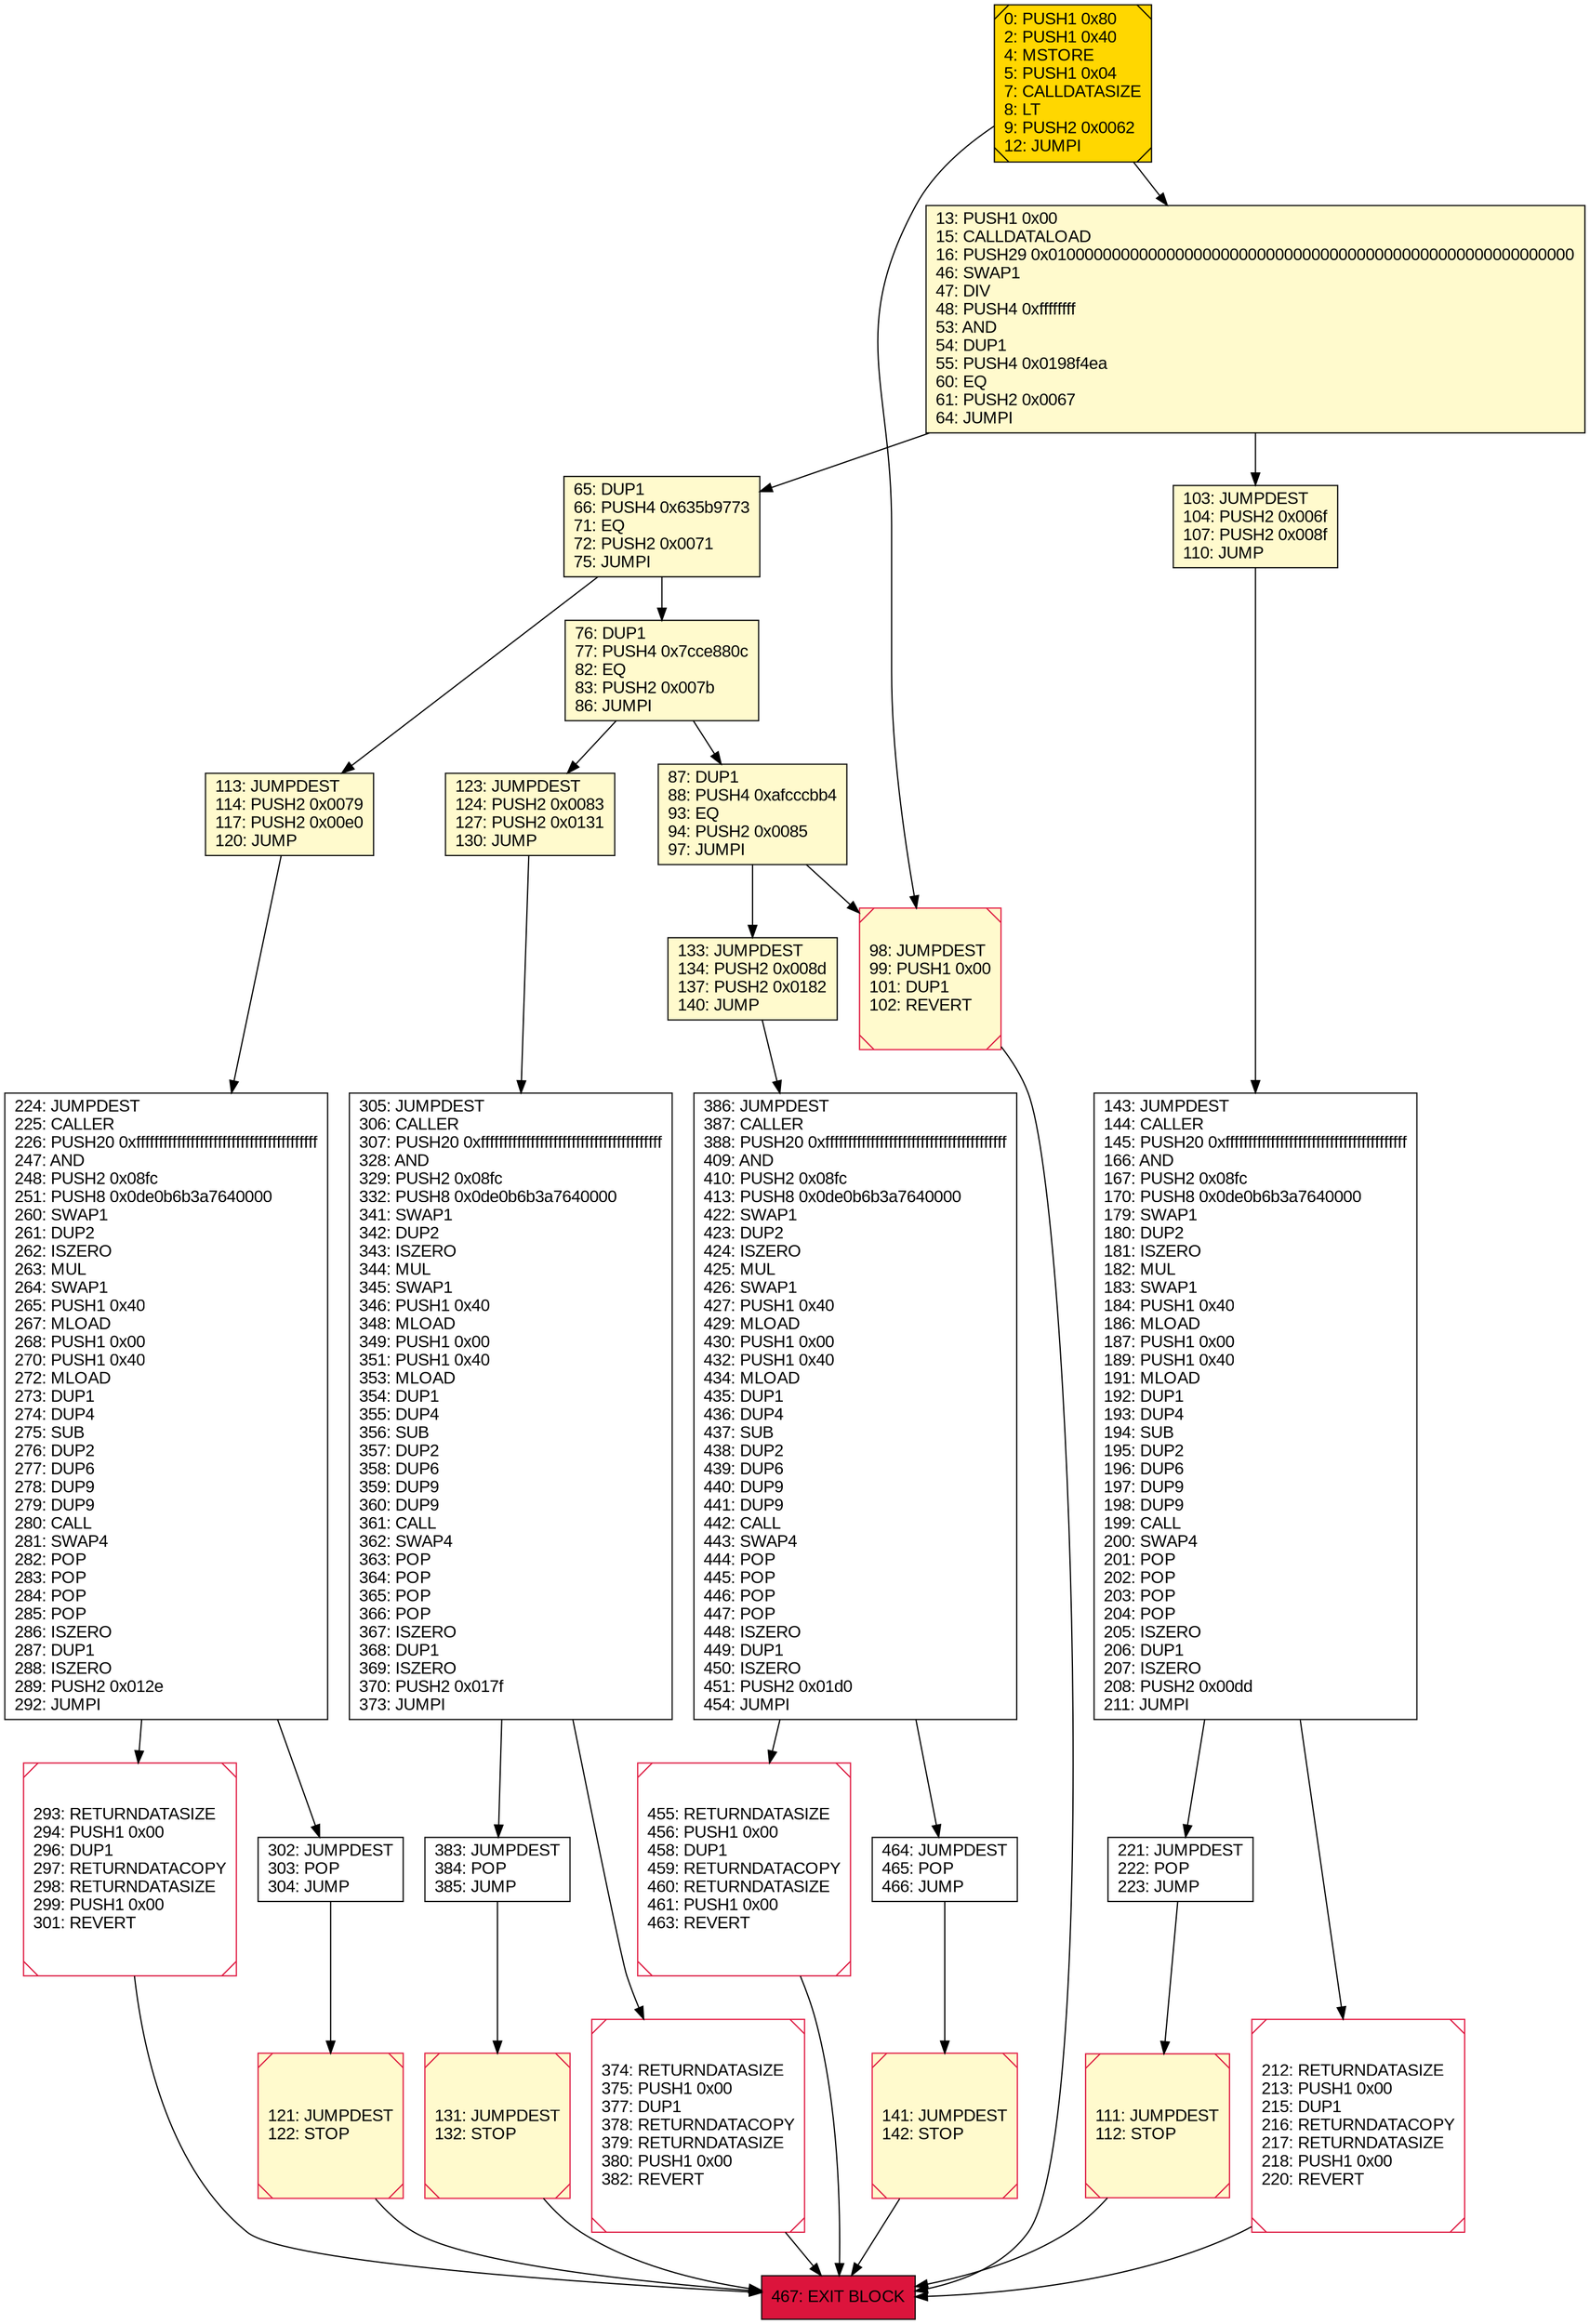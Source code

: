 digraph G {
bgcolor=transparent rankdir=UD;
node [shape=box style=filled color=black fillcolor=white fontname=arial fontcolor=black];
302 [label="302: JUMPDEST\l303: POP\l304: JUMP\l" ];
13 [label="13: PUSH1 0x00\l15: CALLDATALOAD\l16: PUSH29 0x0100000000000000000000000000000000000000000000000000000000\l46: SWAP1\l47: DIV\l48: PUSH4 0xffffffff\l53: AND\l54: DUP1\l55: PUSH4 0x0198f4ea\l60: EQ\l61: PUSH2 0x0067\l64: JUMPI\l" fillcolor=lemonchiffon ];
76 [label="76: DUP1\l77: PUSH4 0x7cce880c\l82: EQ\l83: PUSH2 0x007b\l86: JUMPI\l" fillcolor=lemonchiffon ];
113 [label="113: JUMPDEST\l114: PUSH2 0x0079\l117: PUSH2 0x00e0\l120: JUMP\l" fillcolor=lemonchiffon ];
212 [label="212: RETURNDATASIZE\l213: PUSH1 0x00\l215: DUP1\l216: RETURNDATACOPY\l217: RETURNDATASIZE\l218: PUSH1 0x00\l220: REVERT\l" shape=Msquare color=crimson ];
65 [label="65: DUP1\l66: PUSH4 0x635b9773\l71: EQ\l72: PUSH2 0x0071\l75: JUMPI\l" fillcolor=lemonchiffon ];
467 [label="467: EXIT BLOCK\l" fillcolor=crimson ];
131 [label="131: JUMPDEST\l132: STOP\l" fillcolor=lemonchiffon shape=Msquare color=crimson ];
383 [label="383: JUMPDEST\l384: POP\l385: JUMP\l" ];
141 [label="141: JUMPDEST\l142: STOP\l" fillcolor=lemonchiffon shape=Msquare color=crimson ];
103 [label="103: JUMPDEST\l104: PUSH2 0x006f\l107: PUSH2 0x008f\l110: JUMP\l" fillcolor=lemonchiffon ];
455 [label="455: RETURNDATASIZE\l456: PUSH1 0x00\l458: DUP1\l459: RETURNDATACOPY\l460: RETURNDATASIZE\l461: PUSH1 0x00\l463: REVERT\l" shape=Msquare color=crimson ];
133 [label="133: JUMPDEST\l134: PUSH2 0x008d\l137: PUSH2 0x0182\l140: JUMP\l" fillcolor=lemonchiffon ];
143 [label="143: JUMPDEST\l144: CALLER\l145: PUSH20 0xffffffffffffffffffffffffffffffffffffffff\l166: AND\l167: PUSH2 0x08fc\l170: PUSH8 0x0de0b6b3a7640000\l179: SWAP1\l180: DUP2\l181: ISZERO\l182: MUL\l183: SWAP1\l184: PUSH1 0x40\l186: MLOAD\l187: PUSH1 0x00\l189: PUSH1 0x40\l191: MLOAD\l192: DUP1\l193: DUP4\l194: SUB\l195: DUP2\l196: DUP6\l197: DUP9\l198: DUP9\l199: CALL\l200: SWAP4\l201: POP\l202: POP\l203: POP\l204: POP\l205: ISZERO\l206: DUP1\l207: ISZERO\l208: PUSH2 0x00dd\l211: JUMPI\l" ];
0 [label="0: PUSH1 0x80\l2: PUSH1 0x40\l4: MSTORE\l5: PUSH1 0x04\l7: CALLDATASIZE\l8: LT\l9: PUSH2 0x0062\l12: JUMPI\l" fillcolor=lemonchiffon shape=Msquare fillcolor=gold ];
98 [label="98: JUMPDEST\l99: PUSH1 0x00\l101: DUP1\l102: REVERT\l" fillcolor=lemonchiffon shape=Msquare color=crimson ];
386 [label="386: JUMPDEST\l387: CALLER\l388: PUSH20 0xffffffffffffffffffffffffffffffffffffffff\l409: AND\l410: PUSH2 0x08fc\l413: PUSH8 0x0de0b6b3a7640000\l422: SWAP1\l423: DUP2\l424: ISZERO\l425: MUL\l426: SWAP1\l427: PUSH1 0x40\l429: MLOAD\l430: PUSH1 0x00\l432: PUSH1 0x40\l434: MLOAD\l435: DUP1\l436: DUP4\l437: SUB\l438: DUP2\l439: DUP6\l440: DUP9\l441: DUP9\l442: CALL\l443: SWAP4\l444: POP\l445: POP\l446: POP\l447: POP\l448: ISZERO\l449: DUP1\l450: ISZERO\l451: PUSH2 0x01d0\l454: JUMPI\l" ];
121 [label="121: JUMPDEST\l122: STOP\l" fillcolor=lemonchiffon shape=Msquare color=crimson ];
374 [label="374: RETURNDATASIZE\l375: PUSH1 0x00\l377: DUP1\l378: RETURNDATACOPY\l379: RETURNDATASIZE\l380: PUSH1 0x00\l382: REVERT\l" shape=Msquare color=crimson ];
123 [label="123: JUMPDEST\l124: PUSH2 0x0083\l127: PUSH2 0x0131\l130: JUMP\l" fillcolor=lemonchiffon ];
305 [label="305: JUMPDEST\l306: CALLER\l307: PUSH20 0xffffffffffffffffffffffffffffffffffffffff\l328: AND\l329: PUSH2 0x08fc\l332: PUSH8 0x0de0b6b3a7640000\l341: SWAP1\l342: DUP2\l343: ISZERO\l344: MUL\l345: SWAP1\l346: PUSH1 0x40\l348: MLOAD\l349: PUSH1 0x00\l351: PUSH1 0x40\l353: MLOAD\l354: DUP1\l355: DUP4\l356: SUB\l357: DUP2\l358: DUP6\l359: DUP9\l360: DUP9\l361: CALL\l362: SWAP4\l363: POP\l364: POP\l365: POP\l366: POP\l367: ISZERO\l368: DUP1\l369: ISZERO\l370: PUSH2 0x017f\l373: JUMPI\l" ];
87 [label="87: DUP1\l88: PUSH4 0xafcccbb4\l93: EQ\l94: PUSH2 0x0085\l97: JUMPI\l" fillcolor=lemonchiffon ];
464 [label="464: JUMPDEST\l465: POP\l466: JUMP\l" ];
221 [label="221: JUMPDEST\l222: POP\l223: JUMP\l" ];
111 [label="111: JUMPDEST\l112: STOP\l" fillcolor=lemonchiffon shape=Msquare color=crimson ];
224 [label="224: JUMPDEST\l225: CALLER\l226: PUSH20 0xffffffffffffffffffffffffffffffffffffffff\l247: AND\l248: PUSH2 0x08fc\l251: PUSH8 0x0de0b6b3a7640000\l260: SWAP1\l261: DUP2\l262: ISZERO\l263: MUL\l264: SWAP1\l265: PUSH1 0x40\l267: MLOAD\l268: PUSH1 0x00\l270: PUSH1 0x40\l272: MLOAD\l273: DUP1\l274: DUP4\l275: SUB\l276: DUP2\l277: DUP6\l278: DUP9\l279: DUP9\l280: CALL\l281: SWAP4\l282: POP\l283: POP\l284: POP\l285: POP\l286: ISZERO\l287: DUP1\l288: ISZERO\l289: PUSH2 0x012e\l292: JUMPI\l" ];
293 [label="293: RETURNDATASIZE\l294: PUSH1 0x00\l296: DUP1\l297: RETURNDATACOPY\l298: RETURNDATASIZE\l299: PUSH1 0x00\l301: REVERT\l" shape=Msquare color=crimson ];
0 -> 98;
221 -> 111;
123 -> 305;
224 -> 293;
131 -> 467;
141 -> 467;
383 -> 131;
455 -> 467;
87 -> 98;
13 -> 103;
13 -> 65;
65 -> 113;
212 -> 467;
65 -> 76;
143 -> 221;
305 -> 374;
386 -> 464;
302 -> 121;
111 -> 467;
143 -> 212;
305 -> 383;
87 -> 133;
0 -> 13;
293 -> 467;
464 -> 141;
113 -> 224;
98 -> 467;
224 -> 302;
386 -> 455;
133 -> 386;
76 -> 87;
103 -> 143;
76 -> 123;
121 -> 467;
374 -> 467;
}